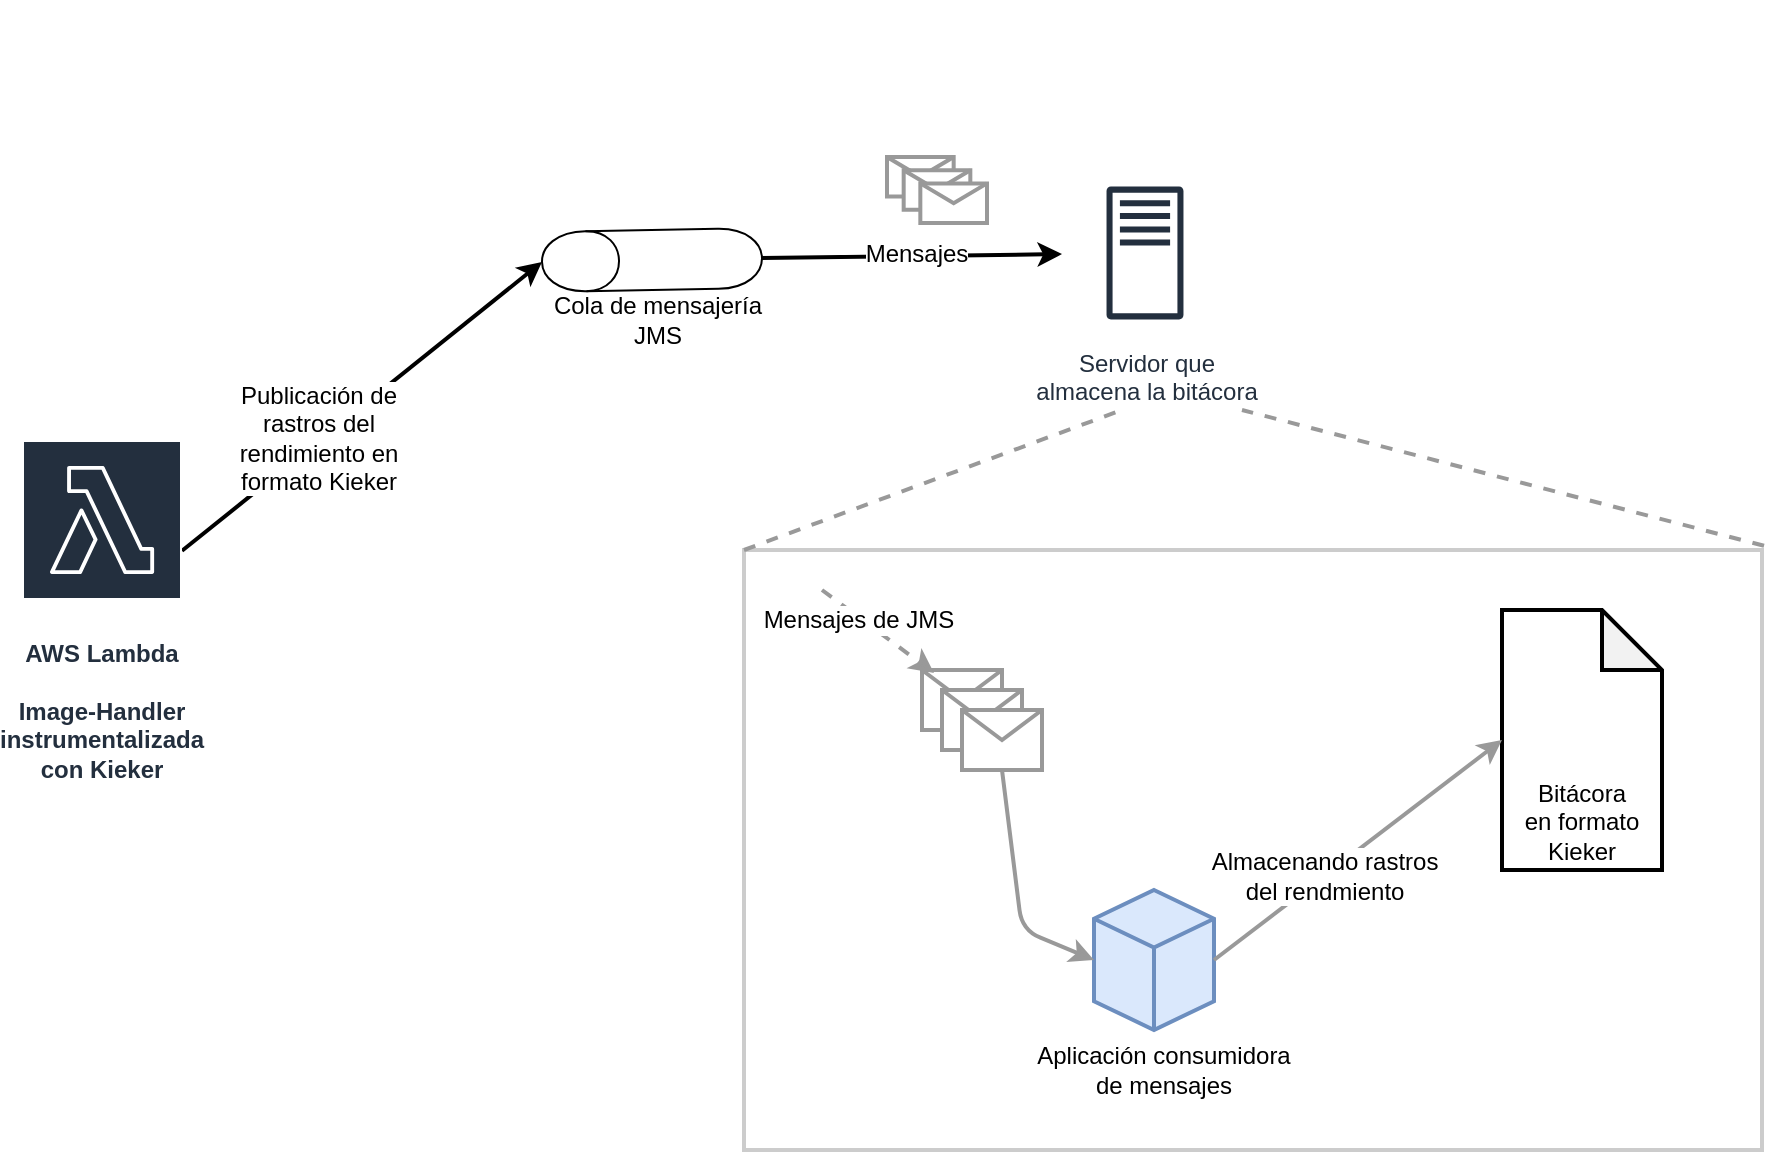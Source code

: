 <mxfile version="10.6.3" type="device"><diagram id="BTjG_kvw7CygWBIh3jF_" name="Page-1"><mxGraphModel dx="1158" dy="641" grid="1" gridSize="10" guides="1" tooltips="1" connect="1" arrows="1" fold="1" page="1" pageScale="1" pageWidth="3400" pageHeight="4400" math="0" shadow="0"><root><mxCell id="0"/><mxCell id="1" parent="0"/><mxCell id="xqK8yfVhC9UuD7tqVnWw-22" value="" style="verticalLabelPosition=bottom;verticalAlign=top;html=1;shape=mxgraph.basic.rect;fillColor=none;fillColor2=none;strokeColor=#999999;strokeWidth=2;size=20;indent=5;fontSize=12;opacity=50;" parent="1" vertex="1"><mxGeometry x="481" y="720" width="509" height="300" as="geometry"/></mxCell><mxCell id="xqK8yfVhC9UuD7tqVnWw-18" value="" style="rounded=0;orthogonalLoop=1;jettySize=auto;html=1;fontSize=12;entryX=0.5;entryY=0;entryDx=0;entryDy=0;strokeWidth=2;" parent="1" source="xqK8yfVhC9UuD7tqVnWw-1" target="xqK8yfVhC9UuD7tqVnWw-5" edge="1"><mxGeometry relative="1" as="geometry"><mxPoint x="230" y="537" as="targetPoint"/></mxGeometry></mxCell><mxCell id="xqK8yfVhC9UuD7tqVnWw-50" value="Publicación de &lt;br&gt;rastros del &lt;br&gt;rendimiento en &lt;br&gt;formato Kieker&lt;br&gt;" style="text;html=1;resizable=0;points=[];align=center;verticalAlign=middle;labelBackgroundColor=#ffffff;fontSize=12;" parent="xqK8yfVhC9UuD7tqVnWw-18" vertex="1" connectable="0"><mxGeometry x="-0.236" y="2" relative="1" as="geometry"><mxPoint as="offset"/></mxGeometry></mxCell><mxCell id="xqK8yfVhC9UuD7tqVnWw-1" value="AWS Lambda&lt;br style=&quot;font-size: 12px&quot;&gt;&lt;br style=&quot;font-size: 12px&quot;&gt;Image-Handler&lt;br&gt;instrumentalizada&lt;br&gt;con Kieker&lt;br style=&quot;font-size: 12px&quot;&gt;" style="outlineConnect=0;fontColor=#232F3E;gradientColor=none;strokeColor=#ffffff;fillColor=#232F3E;dashed=0;verticalLabelPosition=middle;verticalAlign=bottom;align=center;html=1;whiteSpace=wrap;fontSize=12;fontStyle=1;spacing=3;shape=mxgraph.aws4.productIcon;prIcon=mxgraph.aws4.lambda;" parent="1" vertex="1"><mxGeometry x="120" y="665" width="80" height="175" as="geometry"/></mxCell><mxCell id="xqK8yfVhC9UuD7tqVnWw-9" value="" style="group" parent="1" vertex="1" connectable="0"><mxGeometry x="380" y="445" width="150" height="185" as="geometry"/></mxCell><mxCell id="xqK8yfVhC9UuD7tqVnWw-58" value="" style="group" parent="xqK8yfVhC9UuD7tqVnWw-9" vertex="1" connectable="0"><mxGeometry x="40" y="75" width="110" height="110" as="geometry"/></mxCell><mxCell id="xqK8yfVhC9UuD7tqVnWw-5" value="" style="shape=cylinder;whiteSpace=wrap;html=1;boundedLbl=1;backgroundOutline=1;rotation=-91;" parent="xqK8yfVhC9UuD7tqVnWw-58" vertex="1"><mxGeometry width="30" height="110" as="geometry"/></mxCell><mxCell id="xqK8yfVhC9UuD7tqVnWw-6" value="Cola de mensajería JMS" style="text;html=1;strokeColor=none;fillColor=none;align=center;verticalAlign=middle;whiteSpace=wrap;rounded=0;" parent="xqK8yfVhC9UuD7tqVnWw-58" vertex="1"><mxGeometry x="-37" y="75" width="110" height="20" as="geometry"/></mxCell><mxCell id="xqK8yfVhC9UuD7tqVnWw-19" value="Servidor que&lt;br&gt;almacena la bitácora&lt;br&gt;" style="outlineConnect=0;fontColor=#232F3E;gradientColor=none;strokeColor=#232F3E;fillColor=none;dashed=0;verticalLabelPosition=bottom;verticalAlign=top;align=center;html=1;fontSize=12;fontStyle=0;aspect=fixed;shape=mxgraph.aws4.resourceIcon;resIcon=mxgraph.aws4.traditional_server;" parent="1" vertex="1"><mxGeometry x="640" y="530" width="83" height="83" as="geometry"/></mxCell><mxCell id="xqK8yfVhC9UuD7tqVnWw-23" style="edgeStyle=none;rounded=0;orthogonalLoop=1;jettySize=auto;html=1;exitX=0.5;exitY=1;exitDx=0;exitDy=0;strokeWidth=2;fontSize=12;" parent="1" source="xqK8yfVhC9UuD7tqVnWw-5" target="xqK8yfVhC9UuD7tqVnWw-19" edge="1"><mxGeometry relative="1" as="geometry"/></mxCell><mxCell id="xqK8yfVhC9UuD7tqVnWw-51" value="Mensajes" style="text;html=1;resizable=0;points=[];align=center;verticalAlign=middle;labelBackgroundColor=#ffffff;fontSize=12;" parent="xqK8yfVhC9UuD7tqVnWw-23" vertex="1" connectable="0"><mxGeometry x="0.024" y="1" relative="1" as="geometry"><mxPoint as="offset"/></mxGeometry></mxCell><mxCell id="xqK8yfVhC9UuD7tqVnWw-24" value="" style="endArrow=none;dashed=1;html=1;strokeWidth=2;fontSize=12;exitX=0;exitY=0;exitDx=0;exitDy=0;exitPerimeter=0;strokeColor=#999999;" parent="1" source="xqK8yfVhC9UuD7tqVnWw-22" edge="1"><mxGeometry width="50" height="50" relative="1" as="geometry"><mxPoint x="400" y="710" as="sourcePoint"/><mxPoint x="670" y="650" as="targetPoint"/></mxGeometry></mxCell><mxCell id="xqK8yfVhC9UuD7tqVnWw-25" value="" style="endArrow=none;dashed=1;html=1;strokeColor=#999999;strokeWidth=2;fontSize=12;exitX=1.002;exitY=-0.007;exitDx=0;exitDy=0;exitPerimeter=0;" parent="1" source="xqK8yfVhC9UuD7tqVnWw-22" edge="1"><mxGeometry width="50" height="50" relative="1" as="geometry"><mxPoint x="60" y="1090" as="sourcePoint"/><mxPoint x="730" y="650" as="targetPoint"/></mxGeometry></mxCell><mxCell id="xqK8yfVhC9UuD7tqVnWw-28" value="" style="group" parent="1" vertex="1" connectable="0"><mxGeometry x="626" y="890" width="130" height="100" as="geometry"/></mxCell><mxCell id="xqK8yfVhC9UuD7tqVnWw-26" value="" style="whiteSpace=wrap;html=1;shape=mxgraph.basic.isocube;isoAngle=15;strokeColor=#6c8ebf;strokeWidth=2;fillColor=#dae8fc;fontSize=12;verticalAlign=bottom;" parent="xqK8yfVhC9UuD7tqVnWw-28" vertex="1"><mxGeometry x="30" width="60" height="70" as="geometry"/></mxCell><mxCell id="xqK8yfVhC9UuD7tqVnWw-27" value="Aplicación consumidora de mensajes" style="text;html=1;strokeColor=none;fillColor=none;align=center;verticalAlign=middle;whiteSpace=wrap;rounded=0;fontSize=12;" parent="xqK8yfVhC9UuD7tqVnWw-28" vertex="1"><mxGeometry y="80" width="130" height="20" as="geometry"/></mxCell><mxCell id="xqK8yfVhC9UuD7tqVnWw-35" value="" style="group" parent="1" vertex="1" connectable="0"><mxGeometry x="570" y="780" width="60" height="50" as="geometry"/></mxCell><mxCell id="xqK8yfVhC9UuD7tqVnWw-32" value="" style="shape=message;whiteSpace=wrap;html=1;outlineConnect=0;strokeColor=#999999;strokeWidth=2;fillColor=#ffffff;fontSize=12;" parent="xqK8yfVhC9UuD7tqVnWw-35" vertex="1"><mxGeometry width="40" height="30" as="geometry"/></mxCell><mxCell id="xqK8yfVhC9UuD7tqVnWw-33" value="" style="shape=message;whiteSpace=wrap;html=1;outlineConnect=0;strokeColor=#999999;strokeWidth=2;fillColor=#ffffff;fontSize=12;" parent="xqK8yfVhC9UuD7tqVnWw-35" vertex="1"><mxGeometry x="10" y="10" width="40" height="30" as="geometry"/></mxCell><mxCell id="xqK8yfVhC9UuD7tqVnWw-34" value="" style="shape=message;whiteSpace=wrap;html=1;outlineConnect=0;strokeColor=#999999;strokeWidth=2;fillColor=#ffffff;fontSize=12;" parent="xqK8yfVhC9UuD7tqVnWw-35" vertex="1"><mxGeometry x="20" y="20" width="40" height="30" as="geometry"/></mxCell><mxCell id="xqK8yfVhC9UuD7tqVnWw-45" value="" style="group" parent="1" vertex="1" connectable="0"><mxGeometry x="465" y="497" width="50" height="30" as="geometry"/></mxCell><mxCell id="xqK8yfVhC9UuD7tqVnWw-43" value="" style="group" parent="xqK8yfVhC9UuD7tqVnWw-45" vertex="1" connectable="0"><mxGeometry width="50" height="30" as="geometry"/></mxCell><mxCell id="xqK8yfVhC9UuD7tqVnWw-42" value="" style="group" parent="xqK8yfVhC9UuD7tqVnWw-43" vertex="1" connectable="0"><mxGeometry width="50" height="30" as="geometry"/></mxCell><mxCell id="xqK8yfVhC9UuD7tqVnWw-41" value="" style="group" parent="xqK8yfVhC9UuD7tqVnWw-42" vertex="1" connectable="0"><mxGeometry width="50" height="30" as="geometry"/></mxCell><mxCell id="xqK8yfVhC9UuD7tqVnWw-52" value="" style="endArrow=classic;html=1;strokeColor=#999999;strokeWidth=2;fontSize=12;entryX=0.15;entryY=0.05;entryDx=0;entryDy=0;entryPerimeter=0;dashed=1;" parent="1" target="xqK8yfVhC9UuD7tqVnWw-32" edge="1"><mxGeometry width="50" height="50" relative="1" as="geometry"><mxPoint x="520" y="740" as="sourcePoint"/><mxPoint x="560" y="760" as="targetPoint"/></mxGeometry></mxCell><mxCell id="xqK8yfVhC9UuD7tqVnWw-53" value="Mensajes de JMS" style="text;html=1;resizable=0;points=[];align=center;verticalAlign=middle;labelBackgroundColor=#ffffff;fontSize=12;" parent="xqK8yfVhC9UuD7tqVnWw-52" vertex="1" connectable="0"><mxGeometry x="-0.346" y="-1" relative="1" as="geometry"><mxPoint as="offset"/></mxGeometry></mxCell><mxCell id="xqK8yfVhC9UuD7tqVnWw-54" value="" style="endArrow=classic;html=1;strokeColor=#999999;strokeWidth=2;fontSize=12;entryX=0;entryY=0.5;entryDx=0;entryDy=0;entryPerimeter=0;exitX=0.5;exitY=1;exitDx=0;exitDy=0;" parent="1" source="xqK8yfVhC9UuD7tqVnWw-34" target="xqK8yfVhC9UuD7tqVnWw-26" edge="1"><mxGeometry width="50" height="50" relative="1" as="geometry"><mxPoint x="40" y="1090" as="sourcePoint"/><mxPoint x="90" y="1040" as="targetPoint"/><Array as="points"><mxPoint x="620" y="910"/></Array></mxGeometry></mxCell><mxCell id="xqK8yfVhC9UuD7tqVnWw-55" value="Bitácora&lt;br&gt;en formato&lt;br&gt;Kieker&lt;br&gt;" style="shape=note;whiteSpace=wrap;html=1;backgroundOutline=1;darkOpacity=0.05;strokeColor=#000000;strokeWidth=2;fillColor=#ffffff;fontSize=12;verticalAlign=bottom;" parent="1" vertex="1"><mxGeometry x="860" y="750" width="80" height="130" as="geometry"/></mxCell><mxCell id="xqK8yfVhC9UuD7tqVnWw-56" value="" style="endArrow=classic;html=1;strokeColor=#999999;strokeWidth=2;fontSize=12;entryX=0;entryY=0.5;entryDx=0;entryDy=0;entryPerimeter=0;exitX=1;exitY=0.5;exitDx=0;exitDy=0;exitPerimeter=0;" parent="1" source="xqK8yfVhC9UuD7tqVnWw-26" target="xqK8yfVhC9UuD7tqVnWw-55" edge="1"><mxGeometry width="50" height="50" relative="1" as="geometry"><mxPoint x="310" y="1020" as="sourcePoint"/><mxPoint x="360" y="970" as="targetPoint"/></mxGeometry></mxCell><mxCell id="xqK8yfVhC9UuD7tqVnWw-57" value="Almacenando rastros&lt;br&gt;del rendmiento&lt;br&gt;" style="text;html=1;resizable=0;points=[];align=center;verticalAlign=middle;labelBackgroundColor=#ffffff;fontSize=12;" parent="xqK8yfVhC9UuD7tqVnWw-56" vertex="1" connectable="0"><mxGeometry x="-0.236" relative="1" as="geometry"><mxPoint as="offset"/></mxGeometry></mxCell><mxCell id="xqK8yfVhC9UuD7tqVnWw-61" value="" style="group" parent="1" vertex="1" connectable="0"><mxGeometry x="552.5" y="523.5" width="50" height="33" as="geometry"/></mxCell><mxCell id="xqK8yfVhC9UuD7tqVnWw-62" value="" style="shape=message;whiteSpace=wrap;html=1;outlineConnect=0;strokeColor=#999999;strokeWidth=2;fillColor=#ffffff;fontSize=12;" parent="xqK8yfVhC9UuD7tqVnWw-61" vertex="1"><mxGeometry width="33.333" height="19.8" as="geometry"/></mxCell><mxCell id="xqK8yfVhC9UuD7tqVnWw-63" value="" style="shape=message;whiteSpace=wrap;html=1;outlineConnect=0;strokeColor=#999999;strokeWidth=2;fillColor=#ffffff;fontSize=12;" parent="xqK8yfVhC9UuD7tqVnWw-61" vertex="1"><mxGeometry x="8.333" y="6.6" width="33.333" height="19.8" as="geometry"/></mxCell><mxCell id="xqK8yfVhC9UuD7tqVnWw-64" value="" style="shape=message;whiteSpace=wrap;html=1;outlineConnect=0;strokeColor=#999999;strokeWidth=2;fillColor=#ffffff;fontSize=12;" parent="xqK8yfVhC9UuD7tqVnWw-61" vertex="1"><mxGeometry x="16.667" y="13.2" width="33.333" height="19.8" as="geometry"/></mxCell></root></mxGraphModel></diagram></mxfile>
